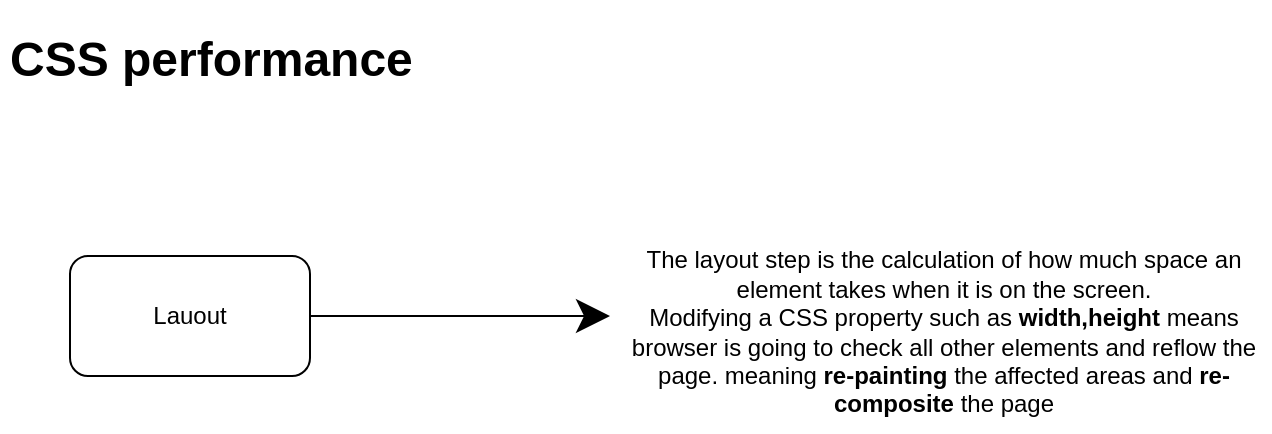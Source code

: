 <mxfile version="15.3.5" type="github"><diagram id="3Z9ztTDWNslHLKM95t9K" name="Page-1"><mxGraphModel dx="1038" dy="547" grid="0" gridSize="10" guides="1" tooltips="1" connect="1" arrows="1" fold="1" page="1" pageScale="1" pageWidth="850" pageHeight="1100" math="0" shadow="0"><root><mxCell id="0"/><mxCell id="1" parent="0"/><mxCell id="D97np_N3ucUw0lkHY2bv-1" value="&lt;h1&gt;CSS performance&lt;br&gt;&lt;br&gt;&lt;br&gt;&lt;/h1&gt;" style="text;html=1;strokeColor=none;fillColor=none;spacing=5;spacingTop=-20;whiteSpace=wrap;overflow=hidden;rounded=0;hachureGap=4;pointerEvents=0;" vertex="1" parent="1"><mxGeometry x="32" y="20" width="423" height="44" as="geometry"/></mxCell><mxCell id="D97np_N3ucUw0lkHY2bv-2" value="Lauout" style="rounded=1;whiteSpace=wrap;html=1;hachureGap=4;pointerEvents=0;" vertex="1" parent="1"><mxGeometry x="67" y="138" width="120" height="60" as="geometry"/></mxCell><mxCell id="D97np_N3ucUw0lkHY2bv-3" value="" style="endArrow=classic;html=1;startSize=14;endSize=14;sourcePerimeterSpacing=8;targetPerimeterSpacing=8;exitX=1;exitY=0.5;exitDx=0;exitDy=0;" edge="1" parent="1" source="D97np_N3ucUw0lkHY2bv-2"><mxGeometry width="50" height="50" relative="1" as="geometry"><mxPoint x="399" y="307" as="sourcePoint"/><mxPoint x="337" y="168" as="targetPoint"/></mxGeometry></mxCell><mxCell id="D97np_N3ucUw0lkHY2bv-4" value="The layout step is the calculation of how much space an element takes when it is on the screen.&lt;br&gt;Modifying a CSS property such as &lt;b&gt;width,height &lt;/b&gt;means browser is going to check all other elements and reflow the page. meaning &lt;b&gt;re-painting&lt;/b&gt; the affected areas and &lt;b&gt;re-composite &lt;/b&gt;the page" style="text;html=1;strokeColor=none;fillColor=none;align=center;verticalAlign=middle;whiteSpace=wrap;rounded=0;hachureGap=4;pointerEvents=0;" vertex="1" parent="1"><mxGeometry x="341" y="126" width="326" height="100" as="geometry"/></mxCell></root></mxGraphModel></diagram></mxfile>